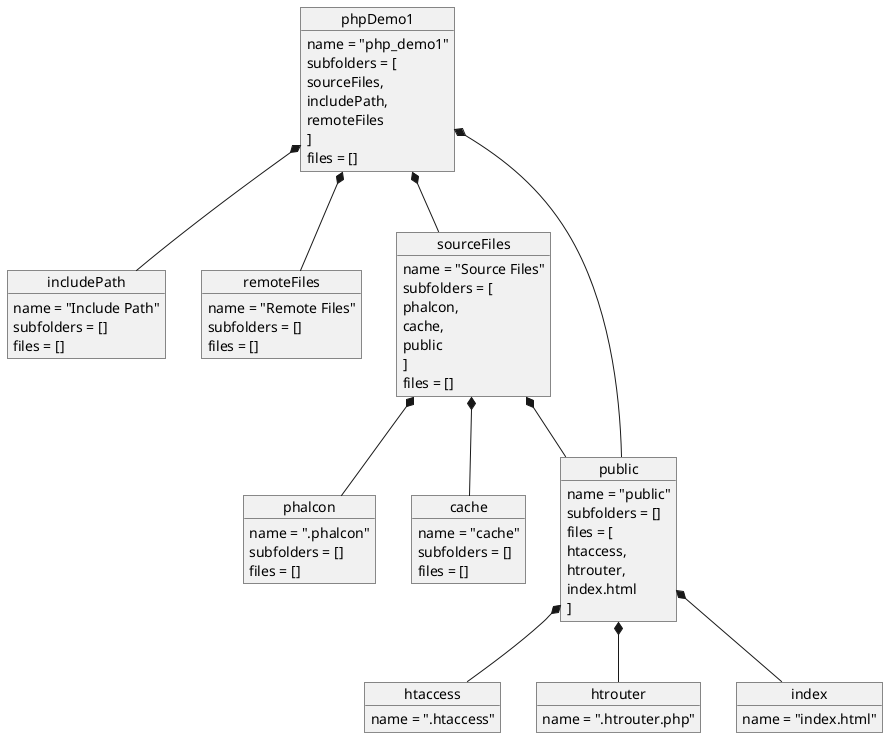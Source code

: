 @startuml

object phpDemo1{
name = "php_demo1"
subfolders = [
  sourceFiles,
  includePath,
  remoteFiles
  ]
files = []
}

object includePath{
name = "Include Path"
subfolders = []
files = []
}

object remoteFiles{
name = "Remote Files"
subfolders = []
files = []
}

object sourceFiles{
name = "Source Files"
subfolders = [
  phalcon,
  cache,
  public
  ]
files = []
}

object phalcon{
name = ".phalcon"
subfolders = []
files = []
}

object cache{
name = "cache"
subfolders = []
files = []
}

object public{
name = "public"
subfolders = []
files = [
  htaccess,
  htrouter,
  index.html
  ]
}

object htaccess{
name = ".htaccess"
}

object htrouter{
name = ".htrouter.php"
}

object index{
name = "index.html"
}

phpDemo1 *-- sourceFiles
phpDemo1 *-- public
phpDemo1 *-- includePath
phpDemo1 *-- remoteFiles

sourceFiles *-- phalcon
sourceFiles *-- cache
sourceFiles *-- public

public *-- htaccess
public *-- htrouter
public *-- index

@enduml
